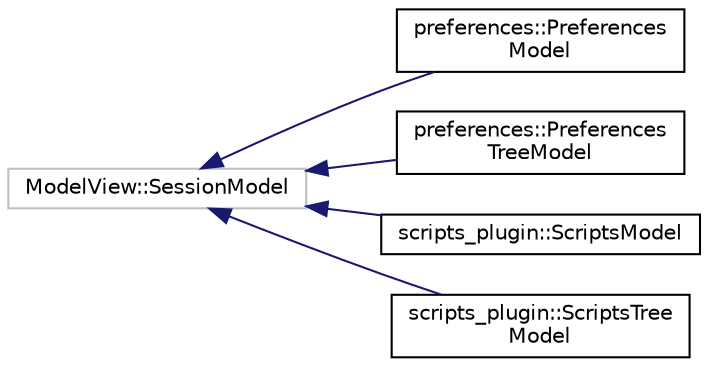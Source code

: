 digraph "Graphical Class Hierarchy"
{
 // LATEX_PDF_SIZE
  edge [fontname="Helvetica",fontsize="10",labelfontname="Helvetica",labelfontsize="10"];
  node [fontname="Helvetica",fontsize="10",shape=record];
  rankdir="LR";
  Node370 [label="ModelView::SessionModel",height=0.2,width=0.4,color="grey75", fillcolor="white", style="filled",tooltip=" "];
  Node370 -> Node0 [dir="back",color="midnightblue",fontsize="10",style="solid",fontname="Helvetica"];
  Node0 [label="preferences::Preferences\lModel",height=0.2,width=0.4,color="black", fillcolor="white", style="filled",URL="$classpreferences_1_1_preferences_model.html",tooltip="Drives item representation for editor."];
  Node370 -> Node372 [dir="back",color="midnightblue",fontsize="10",style="solid",fontname="Helvetica"];
  Node372 [label="preferences::Preferences\lTreeModel",height=0.2,width=0.4,color="black", fillcolor="white", style="filled",URL="$classpreferences_1_1_preferences_tree_model.html",tooltip=" "];
  Node370 -> Node373 [dir="back",color="midnightblue",fontsize="10",style="solid",fontname="Helvetica"];
  Node373 [label="scripts_plugin::ScriptsModel",height=0.2,width=0.4,color="black", fillcolor="white", style="filled",URL="$classscripts__plugin_1_1_scripts_model.html",tooltip=" "];
  Node370 -> Node374 [dir="back",color="midnightblue",fontsize="10",style="solid",fontname="Helvetica"];
  Node374 [label="scripts_plugin::ScriptsTree\lModel",height=0.2,width=0.4,color="black", fillcolor="white", style="filled",URL="$classscripts__plugin_1_1_scripts_tree_model.html",tooltip=" "];
}
